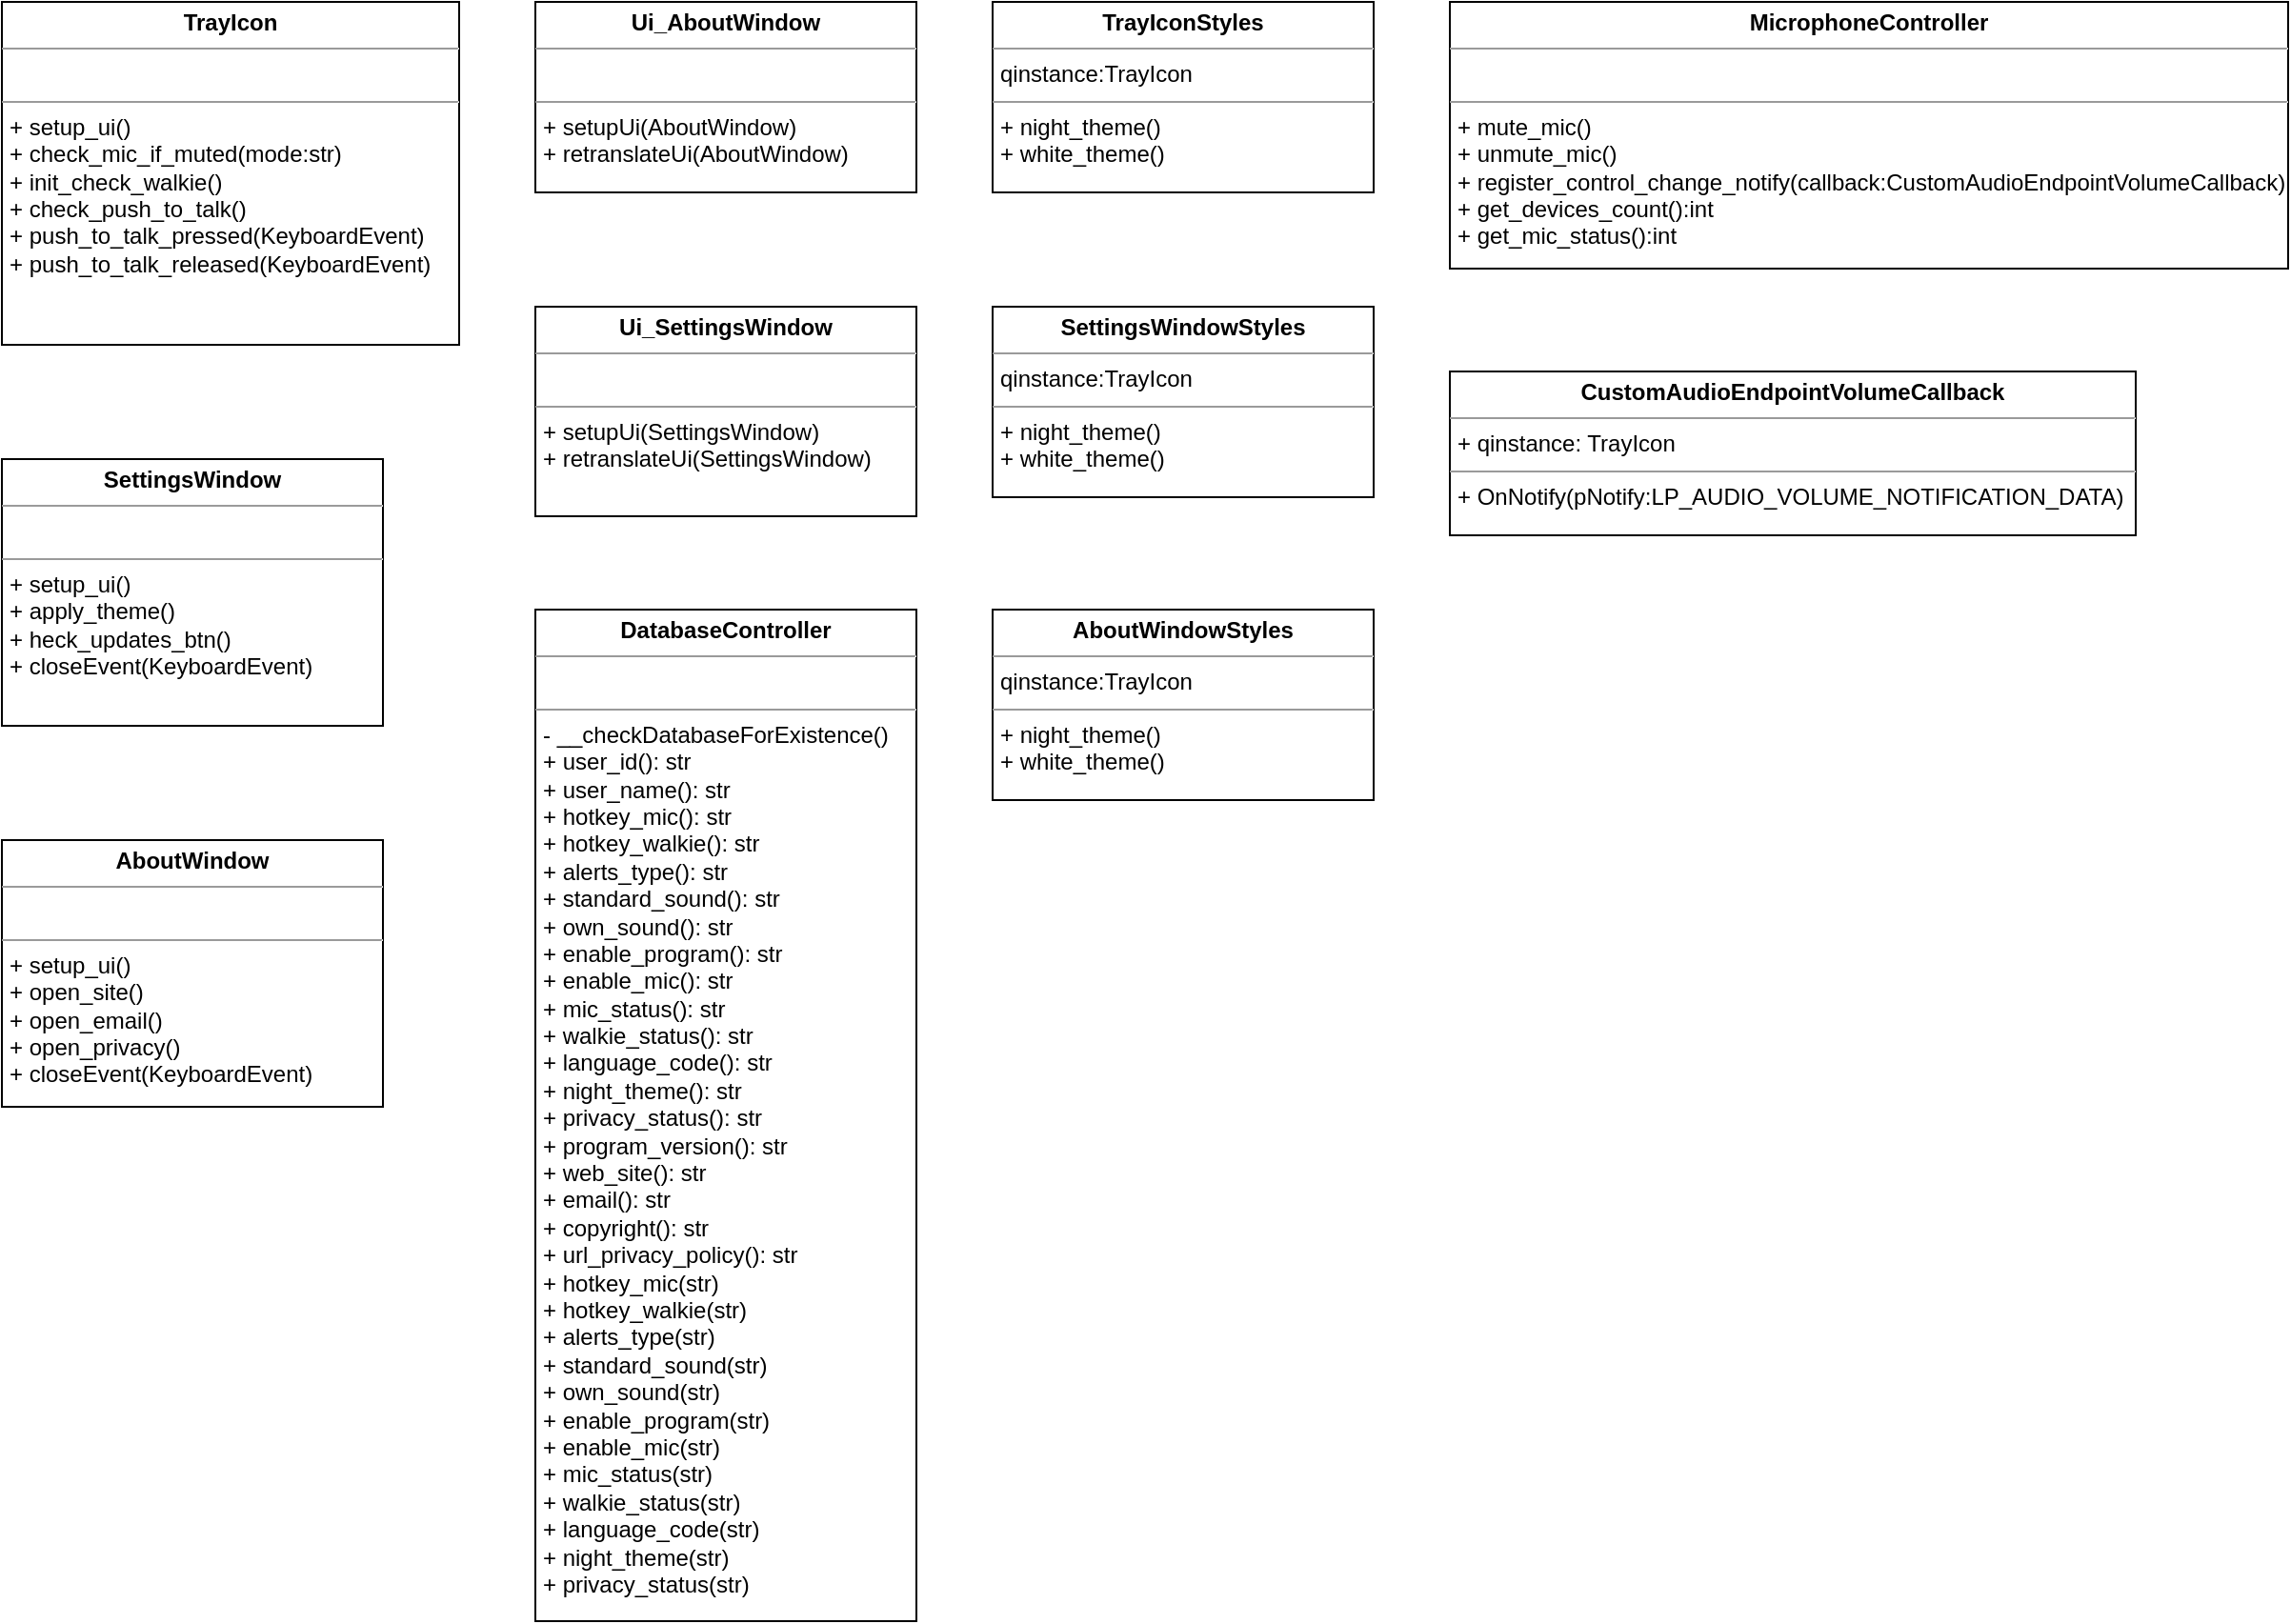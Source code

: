 <mxfile version="16.5.6" type="google"><diagram id="gtZu-wecujz_zsDhcLZo" name="Page-1"><mxGraphModel dx="1604" dy="740" grid="1" gridSize="10" guides="1" tooltips="1" connect="1" arrows="1" fold="1" page="1" pageScale="1" pageWidth="1169" pageHeight="827" math="0" shadow="0"><root><mxCell id="0"/><mxCell id="1" parent="0"/><mxCell id="iEudJU8ACNfW7_r8C2_S-8" value="&lt;p style=&quot;margin: 0px ; margin-top: 4px ; text-align: center&quot;&gt;&lt;b&gt;Ui_AboutWindow&lt;/b&gt;&lt;br&gt;&lt;/p&gt;&lt;hr size=&quot;1&quot;&gt;&lt;p style=&quot;margin: 0px ; margin-left: 4px&quot;&gt;&lt;br&gt;&lt;/p&gt;&lt;hr size=&quot;1&quot;&gt;&lt;p style=&quot;margin: 0px ; margin-left: 4px&quot;&gt;+ setupUi(AboutWindow)&lt;br&gt;&lt;/p&gt;&lt;p style=&quot;margin: 0px ; margin-left: 4px&quot;&gt;+&amp;nbsp;retranslateUi(AboutWindow)&lt;/p&gt;" style="verticalAlign=top;align=left;overflow=fill;fontSize=12;fontFamily=Helvetica;html=1;" parent="1" vertex="1"><mxGeometry x="320" y="40" width="200" height="100" as="geometry"/></mxCell><mxCell id="iEudJU8ACNfW7_r8C2_S-9" value="&lt;p style=&quot;margin: 0px ; margin-top: 4px ; text-align: center&quot;&gt;&lt;b&gt;TrayIcon&lt;/b&gt;&lt;br&gt;&lt;/p&gt;&lt;hr size=&quot;1&quot;&gt;&lt;p style=&quot;margin: 0px ; margin-left: 4px&quot;&gt;&lt;br&gt;&lt;/p&gt;&lt;hr size=&quot;1&quot;&gt;&lt;p style=&quot;margin: 0px ; margin-left: 4px&quot;&gt;+ setup_ui()&lt;/p&gt;&lt;p style=&quot;margin: 0px ; margin-left: 4px&quot;&gt;&lt;span&gt;+ check_mic_if_muted(mode:str)&lt;/span&gt;&lt;br&gt;&lt;/p&gt;&lt;p style=&quot;margin: 0px ; margin-left: 4px&quot;&gt;&lt;span&gt;+ init_check_walkie()&lt;/span&gt;&lt;br&gt;&lt;/p&gt;&lt;p style=&quot;margin: 0px ; margin-left: 4px&quot;&gt;&lt;span&gt;+ check_push_to_talk()&lt;/span&gt;&lt;br&gt;&lt;/p&gt;&lt;p style=&quot;margin: 0px ; margin-left: 4px&quot;&gt;&lt;span&gt;+ push_to_talk_pressed(KeyboardEvent)&lt;/span&gt;&lt;br&gt;&lt;/p&gt;&lt;p style=&quot;margin: 0px ; margin-left: 4px&quot;&gt;&lt;span&gt;+ push_to_talk_released(KeyboardEvent)&lt;/span&gt;&lt;/p&gt;" style="verticalAlign=top;align=left;overflow=fill;fontSize=12;fontFamily=Helvetica;html=1;" parent="1" vertex="1"><mxGeometry x="40" y="40" width="240" height="180" as="geometry"/></mxCell><mxCell id="iEudJU8ACNfW7_r8C2_S-10" value="&lt;p style=&quot;margin: 0px ; margin-top: 4px ; text-align: center&quot;&gt;&lt;b&gt;SettingsWindow&lt;/b&gt;&lt;br&gt;&lt;/p&gt;&lt;hr size=&quot;1&quot;&gt;&lt;p style=&quot;margin: 0px ; margin-left: 4px&quot;&gt;&lt;br&gt;&lt;/p&gt;&lt;hr size=&quot;1&quot;&gt;&lt;p style=&quot;margin: 0px ; margin-left: 4px&quot;&gt;+ setup_ui()&lt;/p&gt;&lt;p style=&quot;margin: 0px ; margin-left: 4px&quot;&gt;&lt;span&gt;+ apply_theme()&lt;/span&gt;&lt;br&gt;&lt;/p&gt;&lt;p style=&quot;margin: 0px ; margin-left: 4px&quot;&gt;&lt;span&gt;+ heck_updates_btn()&lt;/span&gt;&lt;br&gt;&lt;/p&gt;&lt;p style=&quot;margin: 0px ; margin-left: 4px&quot;&gt;&lt;span&gt;+ closeEvent(KeyboardEvent)&lt;/span&gt;&lt;/p&gt;" style="verticalAlign=top;align=left;overflow=fill;fontSize=12;fontFamily=Helvetica;html=1;" parent="1" vertex="1"><mxGeometry x="40" y="280" width="200" height="140" as="geometry"/></mxCell><mxCell id="iEudJU8ACNfW7_r8C2_S-11" value="&lt;p style=&quot;margin: 0px ; margin-top: 4px ; text-align: center&quot;&gt;&lt;b&gt;AboutWindow&lt;/b&gt;&lt;/p&gt;&lt;hr size=&quot;1&quot;&gt;&lt;p style=&quot;margin: 0px ; margin-left: 4px&quot;&gt;&lt;br&gt;&lt;/p&gt;&lt;hr size=&quot;1&quot;&gt;&lt;p style=&quot;margin: 0px ; margin-left: 4px&quot;&gt;+ setup_ui()&lt;/p&gt;&lt;p style=&quot;margin: 0px ; margin-left: 4px&quot;&gt;+ open_site()&lt;/p&gt;&lt;p style=&quot;margin: 0px ; margin-left: 4px&quot;&gt;+ open_email()&lt;/p&gt;&lt;p style=&quot;margin: 0px ; margin-left: 4px&quot;&gt;+ open_privacy()&lt;/p&gt;&lt;p style=&quot;margin: 0px ; margin-left: 4px&quot;&gt;+ closeEvent(KeyboardEvent)&lt;/p&gt;" style="verticalAlign=top;align=left;overflow=fill;fontSize=12;fontFamily=Helvetica;html=1;" parent="1" vertex="1"><mxGeometry x="40" y="480" width="200" height="140" as="geometry"/></mxCell><mxCell id="iEudJU8ACNfW7_r8C2_S-12" value="&lt;p style=&quot;margin: 0px ; margin-top: 4px ; text-align: center&quot;&gt;&lt;b&gt;Ui_SettingsWindow&lt;/b&gt;&lt;br&gt;&lt;/p&gt;&lt;hr size=&quot;1&quot;&gt;&lt;p style=&quot;margin: 0px ; margin-left: 4px&quot;&gt;&lt;br&gt;&lt;/p&gt;&lt;hr size=&quot;1&quot;&gt;&lt;p style=&quot;margin: 0px ; margin-left: 4px&quot;&gt;+ setupUi(SettingsWindow)&lt;/p&gt;&lt;p style=&quot;margin: 0px ; margin-left: 4px&quot;&gt;&lt;span&gt;+ retranslateUi(SettingsWindow)&lt;/span&gt;&lt;br&gt;&lt;/p&gt;" style="verticalAlign=top;align=left;overflow=fill;fontSize=12;fontFamily=Helvetica;html=1;" parent="1" vertex="1"><mxGeometry x="320" y="200" width="200" height="110" as="geometry"/></mxCell><mxCell id="iEudJU8ACNfW7_r8C2_S-13" value="&lt;p style=&quot;margin: 0px ; margin-top: 4px ; text-align: center&quot;&gt;&lt;b&gt;DatabaseController&lt;/b&gt;&lt;br&gt;&lt;/p&gt;&lt;hr size=&quot;1&quot;&gt;&lt;p style=&quot;margin: 0px ; margin-left: 4px&quot;&gt;&lt;br&gt;&lt;/p&gt;&lt;hr size=&quot;1&quot;&gt;&lt;p style=&quot;margin: 0px ; margin-left: 4px&quot;&gt;- __checkDatabaseForExistence()&lt;/p&gt;&lt;p style=&quot;margin: 0px ; margin-left: 4px&quot;&gt;+ user_id(): str&lt;/p&gt;&lt;p style=&quot;margin: 0px ; margin-left: 4px&quot;&gt;+ user_name(): str&lt;/p&gt;&lt;p style=&quot;margin: 0px ; margin-left: 4px&quot;&gt;+ hotkey_mic(): str&lt;/p&gt;&lt;p style=&quot;margin: 0px ; margin-left: 4px&quot;&gt;+ hotkey_walkie(): str&lt;/p&gt;&lt;p style=&quot;margin: 0px ; margin-left: 4px&quot;&gt;+ alerts_type(): str&lt;/p&gt;&lt;p style=&quot;margin: 0px ; margin-left: 4px&quot;&gt;+ standard_sound(): str&lt;/p&gt;&lt;p style=&quot;margin: 0px ; margin-left: 4px&quot;&gt;+ own_sound(): str&lt;/p&gt;&lt;p style=&quot;margin: 0px ; margin-left: 4px&quot;&gt;+ enable_program(): str&lt;/p&gt;&lt;p style=&quot;margin: 0px ; margin-left: 4px&quot;&gt;+ enable_mic(): str&lt;/p&gt;&lt;p style=&quot;margin: 0px ; margin-left: 4px&quot;&gt;+ mic_status(): str&lt;/p&gt;&lt;p style=&quot;margin: 0px ; margin-left: 4px&quot;&gt;+ walkie_status(): str&lt;/p&gt;&lt;p style=&quot;margin: 0px ; margin-left: 4px&quot;&gt;+ language_code(): str&lt;/p&gt;&lt;p style=&quot;margin: 0px ; margin-left: 4px&quot;&gt;+ night_theme(): str&lt;/p&gt;&lt;p style=&quot;margin: 0px ; margin-left: 4px&quot;&gt;+ privacy_status(): str&lt;/p&gt;&lt;p style=&quot;margin: 0px ; margin-left: 4px&quot;&gt;+ program_version(): str&lt;/p&gt;&lt;p style=&quot;margin: 0px ; margin-left: 4px&quot;&gt;+ web_site(): str&lt;/p&gt;&lt;p style=&quot;margin: 0px ; margin-left: 4px&quot;&gt;+ email(): str&lt;/p&gt;&lt;p style=&quot;margin: 0px ; margin-left: 4px&quot;&gt;+ copyright(): str&lt;/p&gt;&lt;p style=&quot;margin: 0px ; margin-left: 4px&quot;&gt;+ url_privacy_policy(): str&lt;/p&gt;&lt;p style=&quot;margin: 0px ; margin-left: 4px&quot;&gt;+ hotkey_mic(str)&lt;/p&gt;&lt;p style=&quot;margin: 0px ; margin-left: 4px&quot;&gt;+ hotkey_walkie(str)&lt;/p&gt;&lt;p style=&quot;margin: 0px ; margin-left: 4px&quot;&gt;+ alerts_type(str)&lt;/p&gt;&lt;p style=&quot;margin: 0px ; margin-left: 4px&quot;&gt;+ standard_sound(str)&lt;/p&gt;&lt;p style=&quot;margin: 0px ; margin-left: 4px&quot;&gt;+ own_sound(str)&lt;/p&gt;&lt;p style=&quot;margin: 0px ; margin-left: 4px&quot;&gt;+ enable_program(str)&lt;/p&gt;&lt;p style=&quot;margin: 0px ; margin-left: 4px&quot;&gt;+ enable_mic(str)&lt;/p&gt;&lt;p style=&quot;margin: 0px ; margin-left: 4px&quot;&gt;+ mic_status(str)&lt;/p&gt;&lt;p style=&quot;margin: 0px ; margin-left: 4px&quot;&gt;+ walkie_status(str)&lt;/p&gt;&lt;p style=&quot;margin: 0px ; margin-left: 4px&quot;&gt;+ language_code(str)&lt;/p&gt;&lt;p style=&quot;margin: 0px ; margin-left: 4px&quot;&gt;+ night_theme(str)&lt;/p&gt;&lt;p style=&quot;margin: 0px ; margin-left: 4px&quot;&gt;+ privacy_status(str)&lt;/p&gt;&lt;p style=&quot;margin: 0px ; margin-left: 4px&quot;&gt;&lt;/p&gt;" style="verticalAlign=top;align=left;overflow=fill;fontSize=12;fontFamily=Helvetica;html=1;" parent="1" vertex="1"><mxGeometry x="320" y="359" width="200" height="531" as="geometry"/></mxCell><mxCell id="iEudJU8ACNfW7_r8C2_S-14" value="&lt;p style=&quot;margin: 0px ; margin-top: 4px ; text-align: center&quot;&gt;&lt;b&gt;TrayIconStyles&lt;/b&gt;&lt;br&gt;&lt;/p&gt;&lt;hr size=&quot;1&quot;&gt;&lt;p style=&quot;margin: 0px ; margin-left: 4px&quot;&gt;qinstance:TrayIcon&lt;br&gt;&lt;/p&gt;&lt;hr size=&quot;1&quot;&gt;&lt;p style=&quot;margin: 0px ; margin-left: 4px&quot;&gt;+ night_theme()&lt;br&gt;&lt;/p&gt;&lt;p style=&quot;margin: 0px ; margin-left: 4px&quot;&gt;+&amp;nbsp;white_theme()&lt;/p&gt;" style="verticalAlign=top;align=left;overflow=fill;fontSize=12;fontFamily=Helvetica;html=1;" parent="1" vertex="1"><mxGeometry x="560" y="40" width="200" height="100" as="geometry"/></mxCell><mxCell id="iEudJU8ACNfW7_r8C2_S-17" value="&lt;p style=&quot;margin: 0px ; margin-top: 4px ; text-align: center&quot;&gt;&lt;b&gt;SettingsWindowStyles&lt;/b&gt;&lt;br&gt;&lt;/p&gt;&lt;hr size=&quot;1&quot;&gt;&lt;p style=&quot;margin: 0px ; margin-left: 4px&quot;&gt;qinstance:TrayIcon&lt;br&gt;&lt;/p&gt;&lt;hr size=&quot;1&quot;&gt;&lt;p style=&quot;margin: 0px ; margin-left: 4px&quot;&gt;+ night_theme()&lt;br&gt;&lt;/p&gt;&lt;p style=&quot;margin: 0px ; margin-left: 4px&quot;&gt;+&amp;nbsp;white_theme()&lt;/p&gt;" style="verticalAlign=top;align=left;overflow=fill;fontSize=12;fontFamily=Helvetica;html=1;" parent="1" vertex="1"><mxGeometry x="560" y="200" width="200" height="100" as="geometry"/></mxCell><mxCell id="iEudJU8ACNfW7_r8C2_S-18" value="&lt;p style=&quot;margin: 0px ; margin-top: 4px ; text-align: center&quot;&gt;&lt;b&gt;AboutWindowStyles&lt;/b&gt;&lt;br&gt;&lt;/p&gt;&lt;hr size=&quot;1&quot;&gt;&lt;p style=&quot;margin: 0px ; margin-left: 4px&quot;&gt;qinstance:TrayIcon&lt;br&gt;&lt;/p&gt;&lt;hr size=&quot;1&quot;&gt;&lt;p style=&quot;margin: 0px ; margin-left: 4px&quot;&gt;+ night_theme()&lt;br&gt;&lt;/p&gt;&lt;p style=&quot;margin: 0px ; margin-left: 4px&quot;&gt;+&amp;nbsp;white_theme()&lt;/p&gt;" style="verticalAlign=top;align=left;overflow=fill;fontSize=12;fontFamily=Helvetica;html=1;" parent="1" vertex="1"><mxGeometry x="560" y="359" width="200" height="100" as="geometry"/></mxCell><mxCell id="iEudJU8ACNfW7_r8C2_S-19" value="&lt;p style=&quot;margin: 0px ; margin-top: 4px ; text-align: center&quot;&gt;&lt;b&gt;MicrophoneController&lt;/b&gt;&lt;br&gt;&lt;/p&gt;&lt;hr size=&quot;1&quot;&gt;&lt;p style=&quot;margin: 0px ; margin-left: 4px&quot;&gt;&lt;br&gt;&lt;/p&gt;&lt;hr size=&quot;1&quot;&gt;&lt;p style=&quot;margin: 0px ; margin-left: 4px&quot;&gt;+ mute_mic()&lt;/p&gt;&lt;p style=&quot;margin: 0px ; margin-left: 4px&quot;&gt;+ unmute_mic()&lt;/p&gt;&lt;p style=&quot;margin: 0px ; margin-left: 4px&quot;&gt;+ register_control_change_notify(callback:CustomAudioEndpointVolumeCallback)&lt;/p&gt;&lt;p style=&quot;margin: 0px ; margin-left: 4px&quot;&gt;&lt;span&gt;+ get_devices_count():int&lt;/span&gt;&lt;br&gt;&lt;/p&gt;&lt;p style=&quot;margin: 0px ; margin-left: 4px&quot;&gt;+ get_mic_status():int&lt;/p&gt;" style="verticalAlign=top;align=left;overflow=fill;fontSize=12;fontFamily=Helvetica;html=1;" parent="1" vertex="1"><mxGeometry x="800" y="40" width="440" height="140" as="geometry"/></mxCell><mxCell id="iEudJU8ACNfW7_r8C2_S-20" value="&lt;p style=&quot;margin: 0px ; margin-top: 4px ; text-align: center&quot;&gt;&lt;b&gt;CustomAudioEndpointVolumeCallback&lt;/b&gt;&lt;br&gt;&lt;/p&gt;&lt;hr size=&quot;1&quot;&gt;&lt;p style=&quot;margin: 0px ; margin-left: 4px&quot;&gt;+ qinstance: TrayIcon&lt;br&gt;&lt;/p&gt;&lt;hr size=&quot;1&quot;&gt;&lt;p style=&quot;margin: 0px ; margin-left: 4px&quot;&gt;+ OnNotify(pNotify:LP_AUDIO_VOLUME_NOTIFICATION_DATA)&lt;/p&gt;" style="verticalAlign=top;align=left;overflow=fill;fontSize=12;fontFamily=Helvetica;html=1;" parent="1" vertex="1"><mxGeometry x="800" y="234" width="360" height="86" as="geometry"/></mxCell></root></mxGraphModel></diagram></mxfile>